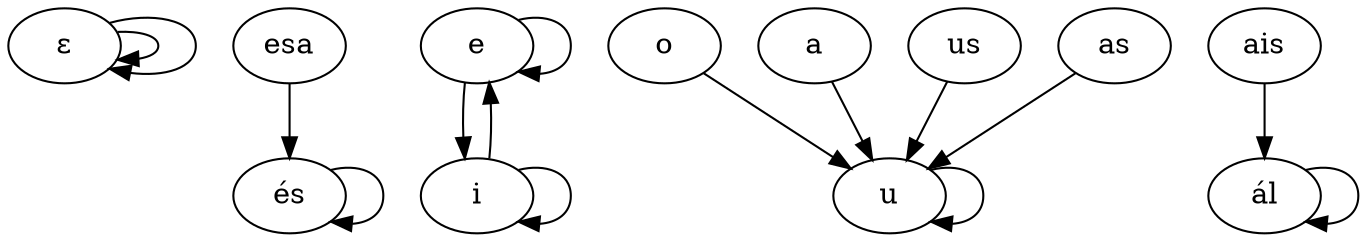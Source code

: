 digraph {
	"ε" -> "ε"
	"ε" -> "ε"
	"és" -> "és"
	esa -> "és"
	e -> e
	i -> e
	i -> i
	e -> i
	u -> u
	o -> u
	a -> u
	us -> u
	as -> u
	"ál" -> "ál"
	ais -> "ál"
}
